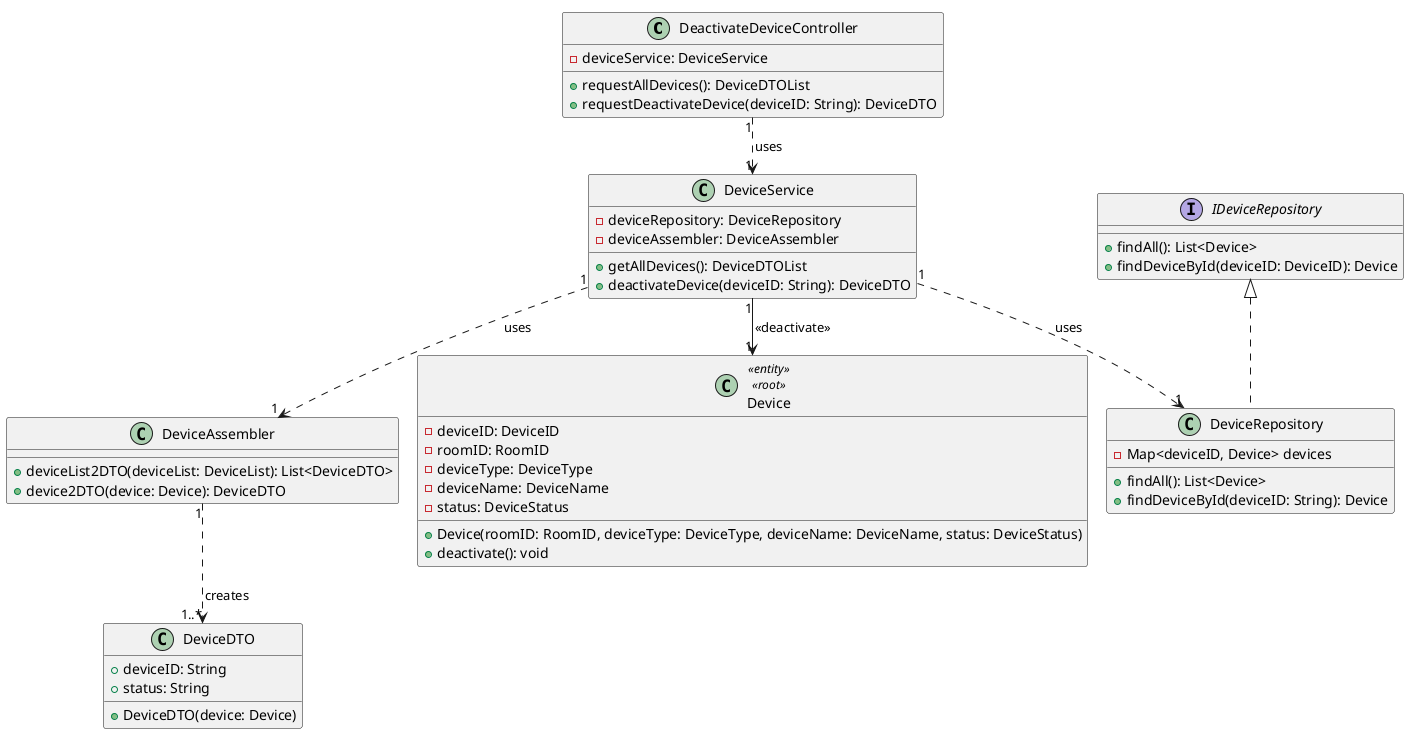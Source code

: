 @startuml
'https://plantuml.com/class-diagram

!pragma layout smetana
!pragma scale 100 width
!pragma useVerticalIfPossible

class DeactivateDeviceController {
    -deviceService: DeviceService
    +requestAllDevices(): DeviceDTOList
    +requestDeactivateDevice(deviceID: String): DeviceDTO
}

class DeviceService {
    -deviceRepository: DeviceRepository
    -deviceAssembler: DeviceAssembler
    +getAllDevices(): DeviceDTOList
    +deactivateDevice(deviceID: String): DeviceDTO
}

class DeviceRepository implements IDeviceRepository {
    -Map<deviceID, Device> devices
    +findAll(): List<Device>
    +findDeviceById(deviceID: String): Device
}

interface IDeviceRepository {
    +findAll(): List<Device>
    +findDeviceById(deviceID: DeviceID): Device
}

class DeviceAssembler {
    +deviceList2DTO(deviceList: DeviceList): List<DeviceDTO>
    +device2DTO(device: Device): DeviceDTO
}


class DeviceDTO {
    +deviceID: String
    +status: String
    +DeviceDTO(device: Device)
}

class Device<<entity>><<root>> {
    -deviceID: DeviceID
    -roomID: RoomID
    -deviceType: DeviceType
    -deviceName: DeviceName
    -status: DeviceStatus
    +Device(roomID: RoomID, deviceType: DeviceType, deviceName: DeviceName, status: DeviceStatus)
    +deactivate(): void
}

DeactivateDeviceController "1" ..> "1" DeviceService: uses >
DeviceService "1" ..> "1" DeviceRepository: uses >
DeviceService "1" ..> "1" DeviceAssembler: uses >
DeviceAssembler "1" ..> "1..*" DeviceDTO: creates >
DeviceService "1" --> "1" Device: <<deactivate>>
@enduml
